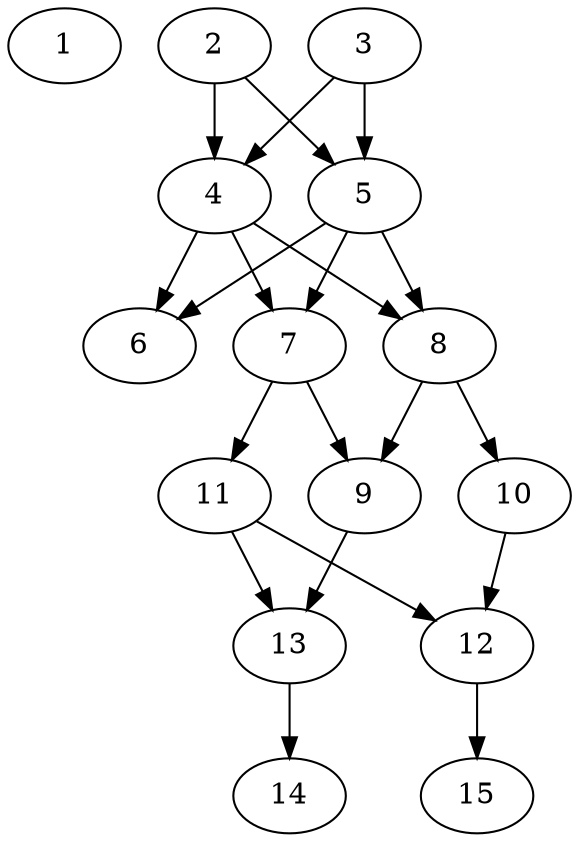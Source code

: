 // DAG automatically generated by daggen at Thu Oct  3 13:59:25 2019
// ./daggen --dot -n 15 --ccr 0.4 --fat 0.5 --regular 0.9 --density 0.7 --mindata 5242880 --maxdata 52428800 
digraph G {
  1 [size="113111040", alpha="0.01", expect_size="45244416"] 
  2 [size="87109120", alpha="0.17", expect_size="34843648"] 
  2 -> 4 [size ="34843648"]
  2 -> 5 [size ="34843648"]
  3 [size="107550720", alpha="0.04", expect_size="43020288"] 
  3 -> 4 [size ="43020288"]
  3 -> 5 [size ="43020288"]
  4 [size="14917120", alpha="0.19", expect_size="5966848"] 
  4 -> 6 [size ="5966848"]
  4 -> 7 [size ="5966848"]
  4 -> 8 [size ="5966848"]
  5 [size="121459200", alpha="0.16", expect_size="48583680"] 
  5 -> 6 [size ="48583680"]
  5 -> 7 [size ="48583680"]
  5 -> 8 [size ="48583680"]
  6 [size="115763200", alpha="0.10", expect_size="46305280"] 
  7 [size="69278720", alpha="0.19", expect_size="27711488"] 
  7 -> 9 [size ="27711488"]
  7 -> 11 [size ="27711488"]
  8 [size="66931200", alpha="0.14", expect_size="26772480"] 
  8 -> 9 [size ="26772480"]
  8 -> 10 [size ="26772480"]
  9 [size="34467840", alpha="0.03", expect_size="13787136"] 
  9 -> 13 [size ="13787136"]
  10 [size="14041600", alpha="0.12", expect_size="5616640"] 
  10 -> 12 [size ="5616640"]
  11 [size="67397120", alpha="0.15", expect_size="26958848"] 
  11 -> 12 [size ="26958848"]
  11 -> 13 [size ="26958848"]
  12 [size="75540480", alpha="0.01", expect_size="30216192"] 
  12 -> 15 [size ="30216192"]
  13 [size="59806720", alpha="0.00", expect_size="23922688"] 
  13 -> 14 [size ="23922688"]
  14 [size="82040320", alpha="0.01", expect_size="32816128"] 
  15 [size="76318720", alpha="0.16", expect_size="30527488"] 
}
